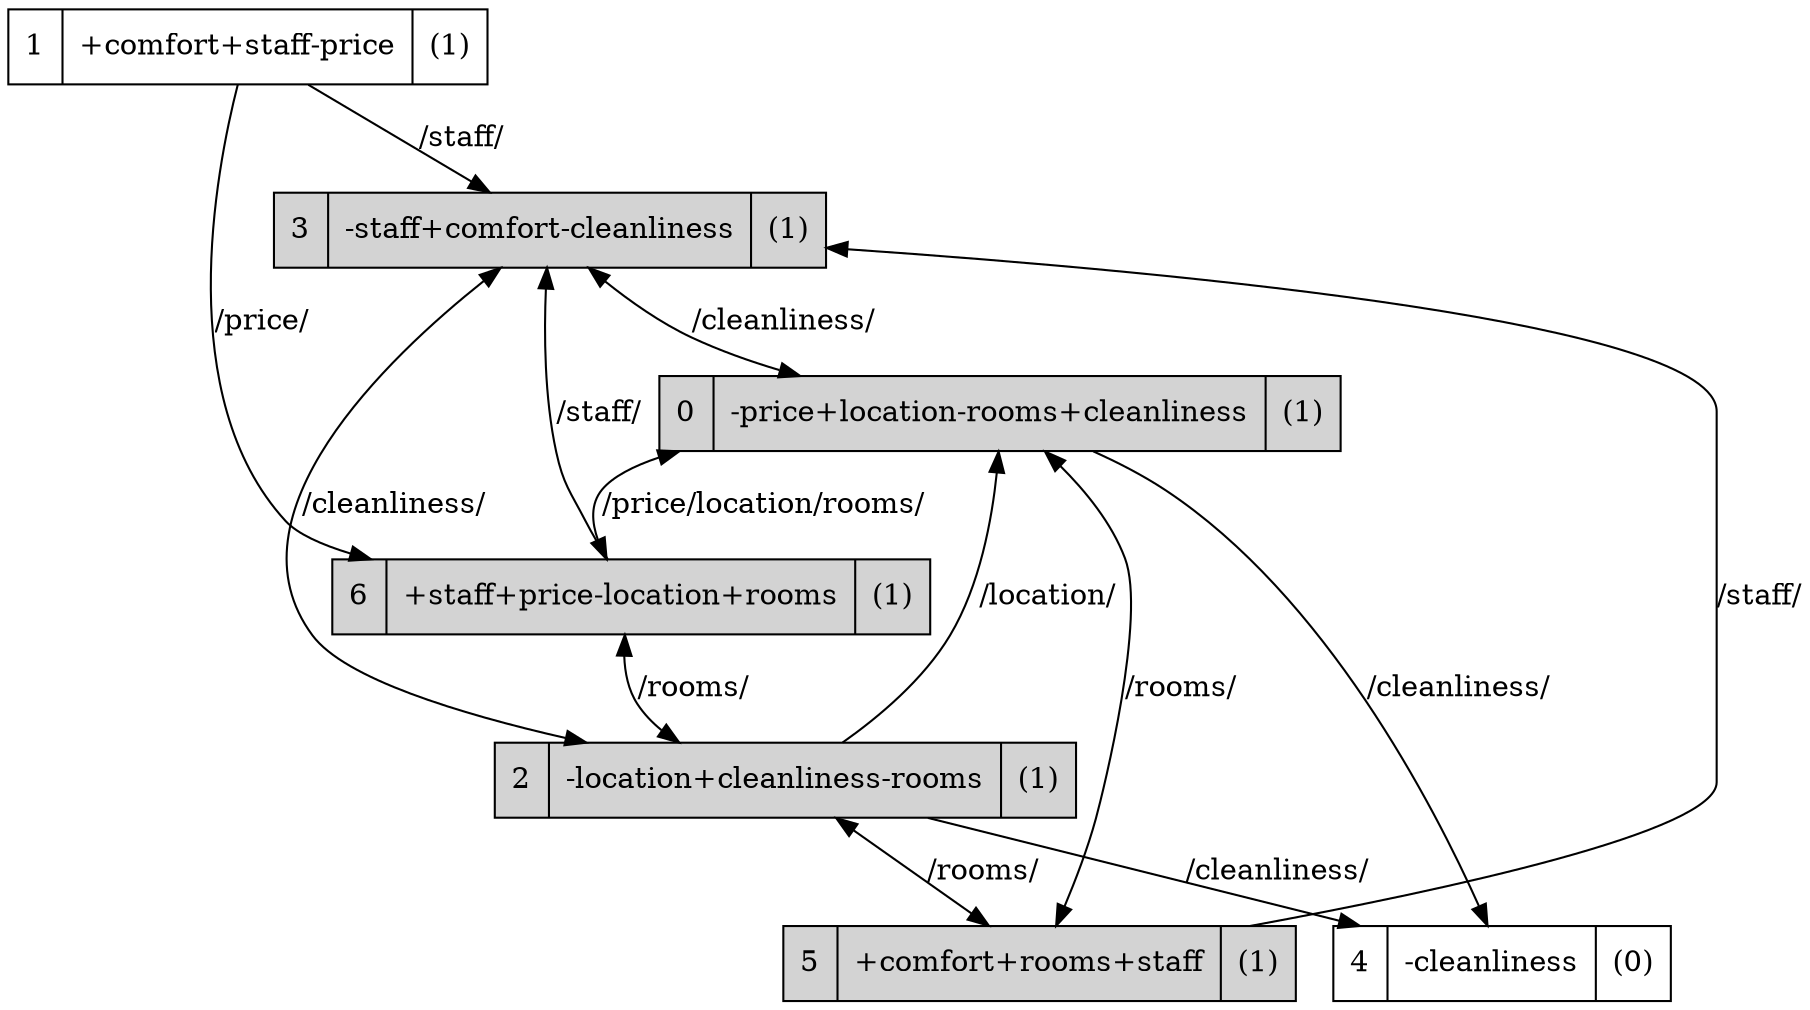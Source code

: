 strict digraph G {
1 [shape=record, label="1 | +comfort+staff-price| (1)"];
0 [shape=record, label="0 | -price+location-rooms+cleanliness| (1)", style=filled, fillcolor=lightgray];
3 [shape=record, label="3 | -staff+comfort-cleanliness| (1)", style=filled, fillcolor=lightgray];
2 [shape=record, label="2 | -location+cleanliness-rooms| (1)", style=filled, fillcolor=lightgray];
5 [shape=record, label="5 | +comfort+rooms+staff| (1)", style=filled, fillcolor=lightgray];
4 [shape=record, label="4 | -cleanliness| (0)"];
6 [shape=record, label="6 | +staff+price-location+rooms| (1)", style=filled, fillcolor=lightgray];
1 -> 3  [label="/staff/"];
1 -> 6  [label="/price/"];
0 -> 3  [dir=both, label="/cleanliness/"];
0 -> 5  [dir=both, label="/rooms/"];
0 -> 4  [label="/cleanliness/"];
0 -> 6  [dir=both, label="/price/location/rooms/"];
3 -> 0  [color=transparent];
3 -> 2  [color=transparent];
2 -> 0  [label="/location/"];
2 -> 3  [dir=both, label="/cleanliness/"];
2 -> 5  [dir=both, label="/rooms/"];
2 -> 4  [label="/cleanliness/"];
2 -> 6  [dir=both, label="/rooms/"];
5 -> 0  [color=transparent];
5 -> 3  [label="/staff/"];
5 -> 2  [color=transparent];
6 -> 0  [color=transparent];
6 -> 3  [label="/staff/"];
6 -> 2  [color=transparent];
}
